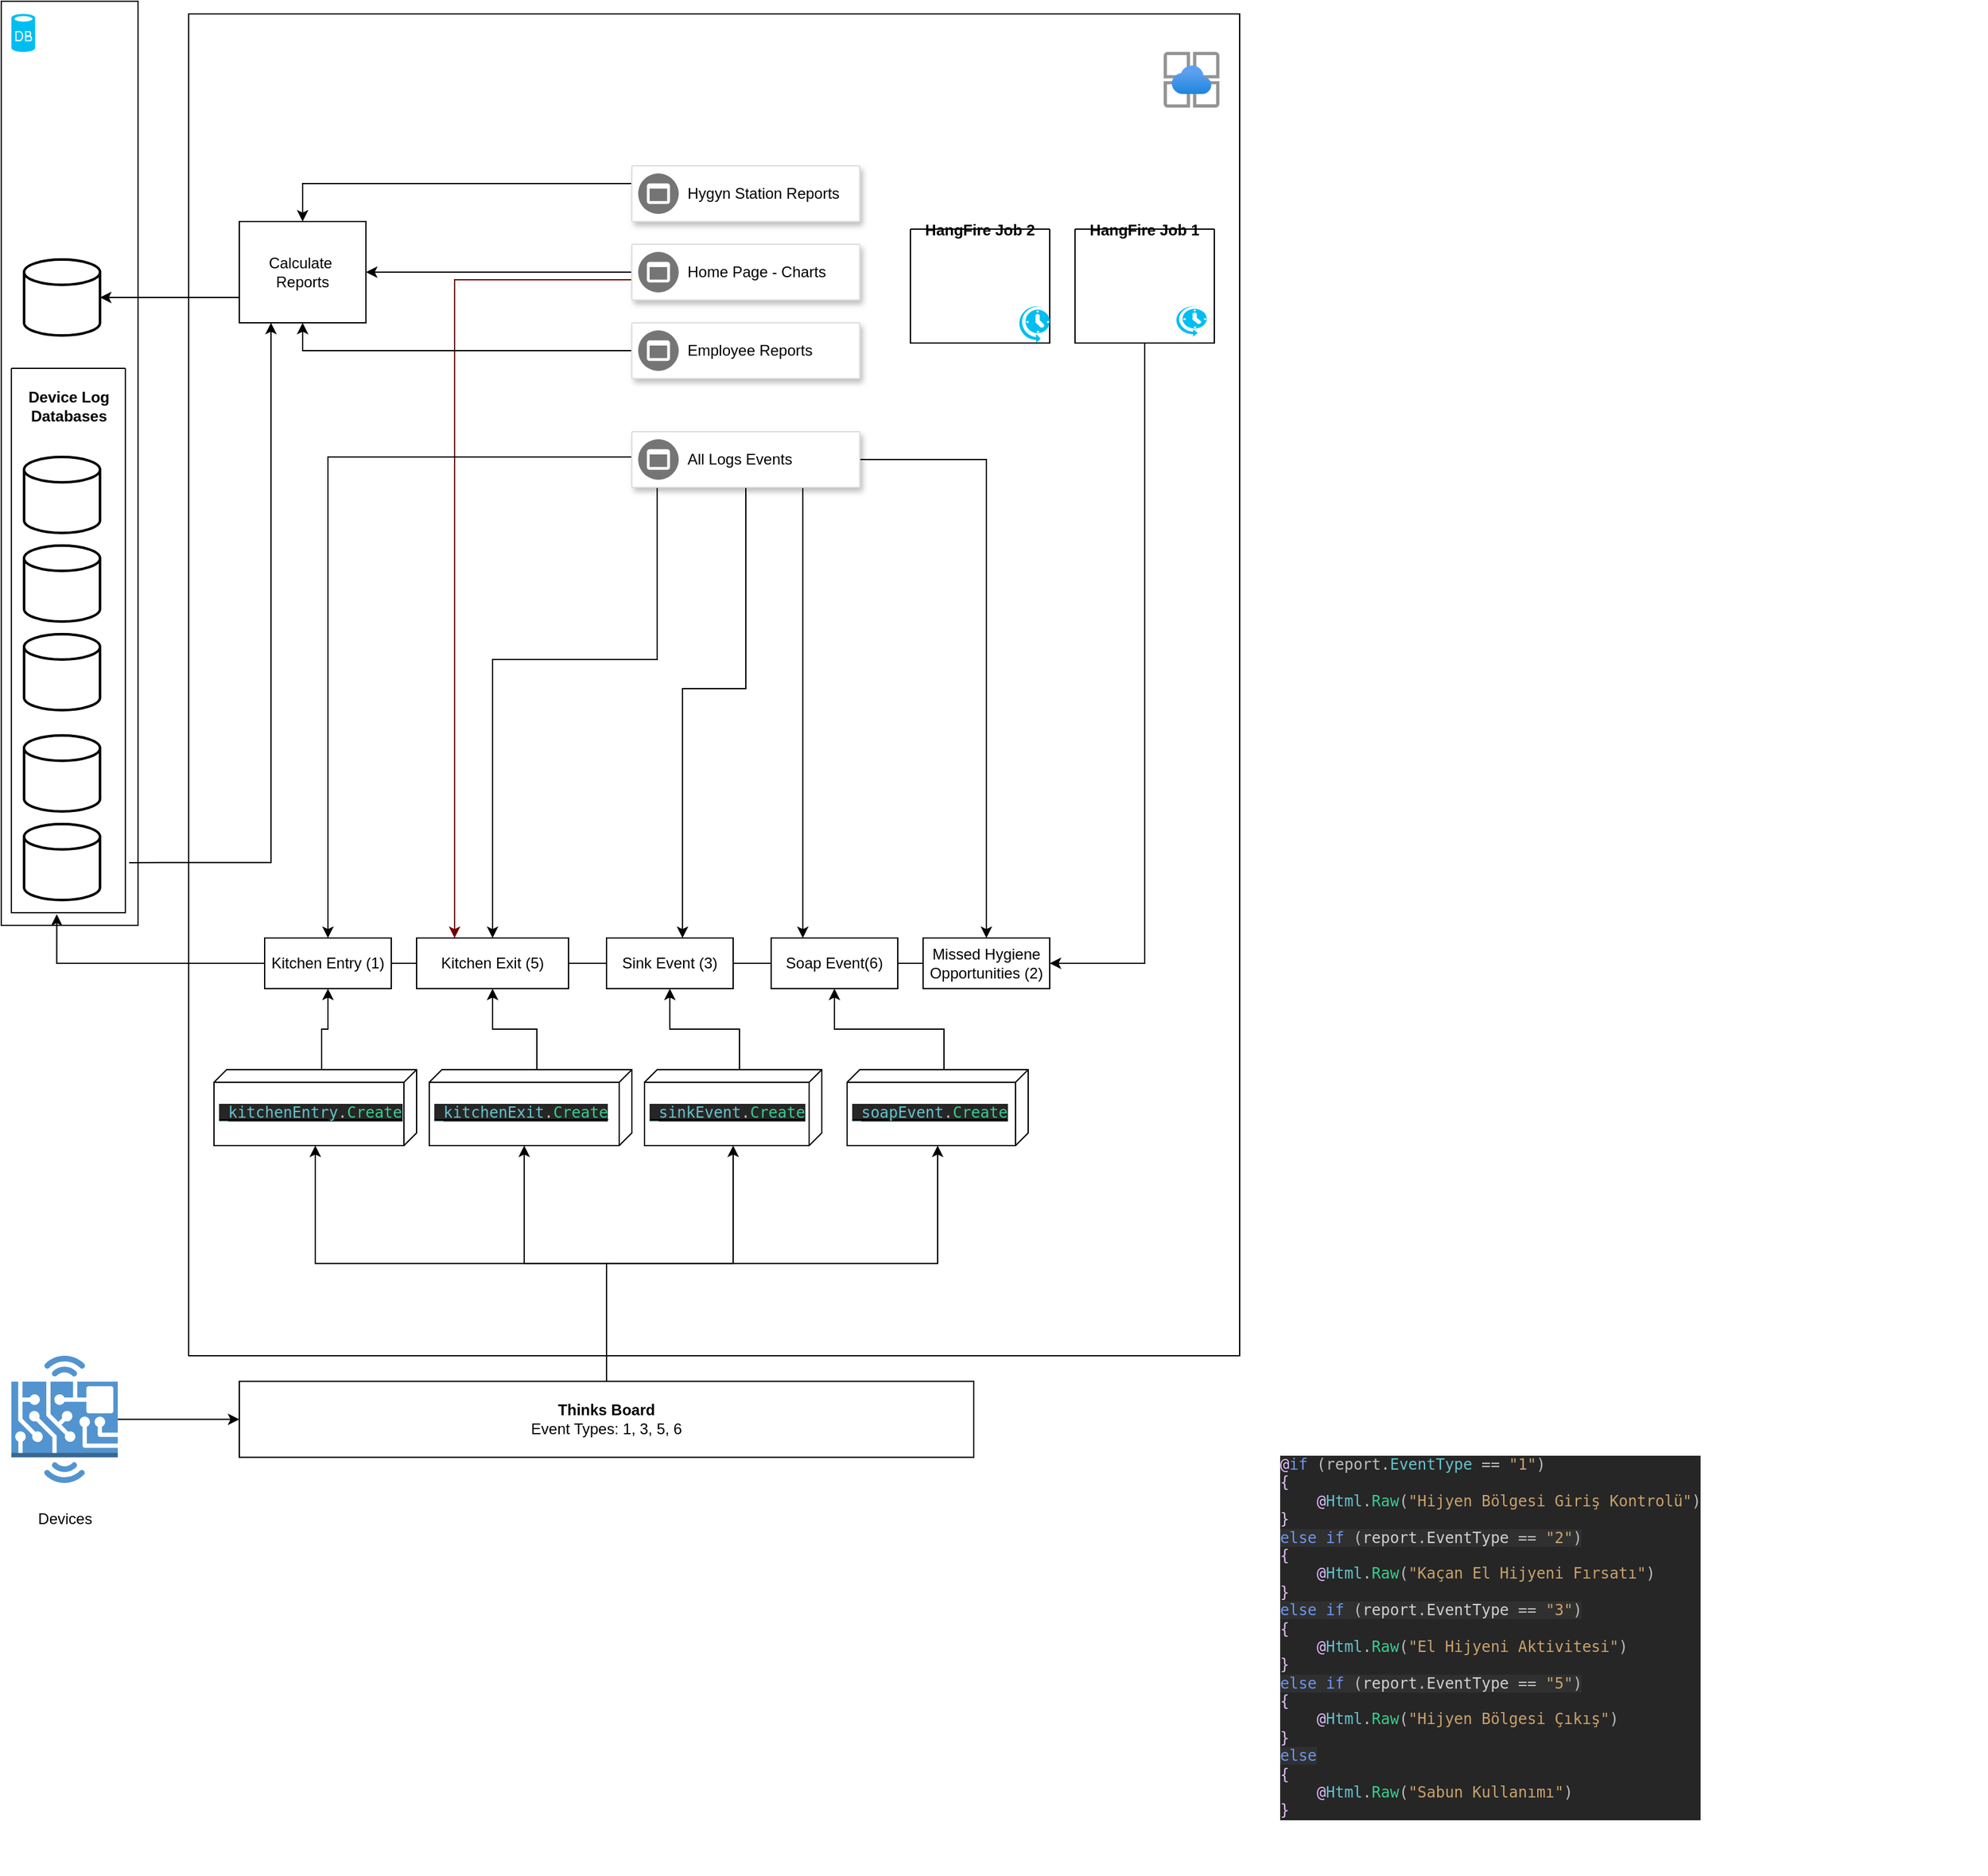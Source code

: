 <mxfile version="20.6.0" type="github">
  <diagram id="wupjATQaynuKS3Yh0xWx" name="Sayfa -1">
    <mxGraphModel dx="2037" dy="2303" grid="1" gridSize="10" guides="1" tooltips="1" connect="1" arrows="1" fold="1" page="1" pageScale="1" pageWidth="827" pageHeight="1169" math="0" shadow="0">
      <root>
        <mxCell id="0" />
        <mxCell id="1" parent="0" />
        <mxCell id="yhUPi2XCXw30jilLTpxJ-73" value="" style="rounded=0;whiteSpace=wrap;html=1;align=left;" vertex="1" parent="1">
          <mxGeometry x="12" y="-320" width="108" height="730" as="geometry" />
        </mxCell>
        <mxCell id="yhUPi2XCXw30jilLTpxJ-60" value="" style="rounded=0;whiteSpace=wrap;html=1;" vertex="1" parent="1">
          <mxGeometry x="160" y="-310" width="830" height="1060" as="geometry" />
        </mxCell>
        <mxCell id="yhUPi2XCXw30jilLTpxJ-1" value="" style="strokeWidth=2;html=1;shape=mxgraph.flowchart.database;whiteSpace=wrap;" vertex="1" parent="1">
          <mxGeometry x="30" y="40" width="60" height="60" as="geometry" />
        </mxCell>
        <mxCell id="yhUPi2XCXw30jilLTpxJ-2" value="" style="strokeWidth=2;html=1;shape=mxgraph.flowchart.database;whiteSpace=wrap;" vertex="1" parent="1">
          <mxGeometry x="30" y="110" width="60" height="60" as="geometry" />
        </mxCell>
        <mxCell id="yhUPi2XCXw30jilLTpxJ-3" value="" style="strokeWidth=2;html=1;shape=mxgraph.flowchart.database;whiteSpace=wrap;" vertex="1" parent="1">
          <mxGeometry x="30" y="180" width="60" height="60" as="geometry" />
        </mxCell>
        <mxCell id="yhUPi2XCXw30jilLTpxJ-4" value="" style="strokeWidth=2;html=1;shape=mxgraph.flowchart.database;whiteSpace=wrap;" vertex="1" parent="1">
          <mxGeometry x="30" y="260" width="60" height="60" as="geometry" />
        </mxCell>
        <mxCell id="yhUPi2XCXw30jilLTpxJ-5" value="" style="strokeWidth=2;html=1;shape=mxgraph.flowchart.database;whiteSpace=wrap;" vertex="1" parent="1">
          <mxGeometry x="30" y="-116" width="60" height="60" as="geometry" />
        </mxCell>
        <mxCell id="yhUPi2XCXw30jilLTpxJ-134" style="edgeStyle=orthogonalEdgeStyle;rounded=0;orthogonalLoop=1;jettySize=auto;html=1;exitX=0;exitY=0.5;exitDx=0;exitDy=0;entryX=0.398;entryY=1.003;entryDx=0;entryDy=0;entryPerimeter=0;" edge="1" parent="1" source="yhUPi2XCXw30jilLTpxJ-8" target="yhUPi2XCXw30jilLTpxJ-147">
          <mxGeometry relative="1" as="geometry">
            <Array as="points">
              <mxPoint x="56" y="440" />
            </Array>
          </mxGeometry>
        </mxCell>
        <mxCell id="yhUPi2XCXw30jilLTpxJ-8" value="Missed Hygiene Opportunities (2)" style="whiteSpace=wrap;html=1;align=center;" vertex="1" parent="1">
          <mxGeometry x="740" y="420" width="100" height="40" as="geometry" />
        </mxCell>
        <mxCell id="yhUPi2XCXw30jilLTpxJ-9" value="Sink Event (3)" style="whiteSpace=wrap;html=1;align=center;" vertex="1" parent="1">
          <mxGeometry x="490" y="420" width="100" height="40" as="geometry" />
        </mxCell>
        <mxCell id="yhUPi2XCXw30jilLTpxJ-10" value="Soap Event(6)" style="whiteSpace=wrap;html=1;align=center;" vertex="1" parent="1">
          <mxGeometry x="620" y="420" width="100" height="40" as="geometry" />
        </mxCell>
        <mxCell id="yhUPi2XCXw30jilLTpxJ-37" style="edgeStyle=orthogonalEdgeStyle;rounded=0;orthogonalLoop=1;jettySize=auto;html=1;entryX=1;entryY=0.5;entryDx=0;entryDy=0;entryPerimeter=0;" edge="1" parent="1" source="yhUPi2XCXw30jilLTpxJ-11" target="yhUPi2XCXw30jilLTpxJ-5">
          <mxGeometry relative="1" as="geometry">
            <Array as="points">
              <mxPoint x="230" y="-86" />
              <mxPoint x="230" y="-86" />
            </Array>
          </mxGeometry>
        </mxCell>
        <mxCell id="yhUPi2XCXw30jilLTpxJ-11" value="Calculate&amp;nbsp; Reports" style="whiteSpace=wrap;html=1;align=center;" vertex="1" parent="1">
          <mxGeometry x="200" y="-146" width="100" height="80" as="geometry" />
        </mxCell>
        <mxCell id="yhUPi2XCXw30jilLTpxJ-49" style="edgeStyle=orthogonalEdgeStyle;rounded=0;orthogonalLoop=1;jettySize=auto;html=1;entryX=1;entryY=0.5;entryDx=0;entryDy=0;" edge="1" parent="1" source="yhUPi2XCXw30jilLTpxJ-12" target="yhUPi2XCXw30jilLTpxJ-11">
          <mxGeometry relative="1" as="geometry">
            <Array as="points">
              <mxPoint x="500" y="-106" />
              <mxPoint x="500" y="-106" />
            </Array>
          </mxGeometry>
        </mxCell>
        <mxCell id="yhUPi2XCXw30jilLTpxJ-50" style="edgeStyle=orthogonalEdgeStyle;rounded=0;orthogonalLoop=1;jettySize=auto;html=1;entryX=0.25;entryY=0;entryDx=0;entryDy=0;fillColor=#a20025;strokeColor=#6F0000;" edge="1" parent="1" source="yhUPi2XCXw30jilLTpxJ-12" target="yhUPi2XCXw30jilLTpxJ-7">
          <mxGeometry relative="1" as="geometry">
            <Array as="points">
              <mxPoint x="370" y="-100" />
            </Array>
          </mxGeometry>
        </mxCell>
        <mxCell id="yhUPi2XCXw30jilLTpxJ-12" value="" style="strokeColor=#dddddd;shadow=1;strokeWidth=1;rounded=1;absoluteArcSize=1;arcSize=2;" vertex="1" parent="1">
          <mxGeometry x="510" y="-128" width="180" height="44" as="geometry" />
        </mxCell>
        <mxCell id="yhUPi2XCXw30jilLTpxJ-13" value="Home Page - Charts&lt;br&gt;" style="sketch=0;dashed=0;connectable=0;html=1;fillColor=#757575;strokeColor=none;shape=mxgraph.gcp2.frontend_platform_services;part=1;labelPosition=right;verticalLabelPosition=middle;align=left;verticalAlign=middle;spacingLeft=5;fontSize=12;" vertex="1" parent="yhUPi2XCXw30jilLTpxJ-12">
          <mxGeometry y="0.5" width="32" height="32" relative="1" as="geometry">
            <mxPoint x="5" y="-16" as="offset" />
          </mxGeometry>
        </mxCell>
        <mxCell id="yhUPi2XCXw30jilLTpxJ-43" style="edgeStyle=orthogonalEdgeStyle;rounded=0;orthogonalLoop=1;jettySize=auto;html=1;exitX=0.5;exitY=1;exitDx=0;exitDy=0;" edge="1" parent="1" source="yhUPi2XCXw30jilLTpxJ-17">
          <mxGeometry relative="1" as="geometry">
            <mxPoint x="550" y="223" as="sourcePoint" />
            <mxPoint x="550" y="420" as="targetPoint" />
            <Array as="points">
              <mxPoint x="600" y="223" />
              <mxPoint x="550" y="223" />
            </Array>
          </mxGeometry>
        </mxCell>
        <mxCell id="yhUPi2XCXw30jilLTpxJ-44" style="edgeStyle=orthogonalEdgeStyle;rounded=0;orthogonalLoop=1;jettySize=auto;html=1;entryX=0.5;entryY=0;entryDx=0;entryDy=0;" edge="1" parent="1" source="yhUPi2XCXw30jilLTpxJ-17" target="yhUPi2XCXw30jilLTpxJ-7">
          <mxGeometry relative="1" as="geometry">
            <Array as="points">
              <mxPoint x="530" y="200" />
              <mxPoint x="400" y="200" />
            </Array>
          </mxGeometry>
        </mxCell>
        <mxCell id="yhUPi2XCXw30jilLTpxJ-45" style="edgeStyle=orthogonalEdgeStyle;rounded=0;orthogonalLoop=1;jettySize=auto;html=1;entryX=0.5;entryY=0;entryDx=0;entryDy=0;exitX=1;exitY=0.5;exitDx=0;exitDy=0;" edge="1" parent="1" source="yhUPi2XCXw30jilLTpxJ-17" target="yhUPi2XCXw30jilLTpxJ-8">
          <mxGeometry relative="1" as="geometry">
            <Array as="points">
              <mxPoint x="790" y="42" />
            </Array>
          </mxGeometry>
        </mxCell>
        <mxCell id="yhUPi2XCXw30jilLTpxJ-46" style="edgeStyle=orthogonalEdgeStyle;rounded=0;orthogonalLoop=1;jettySize=auto;html=1;entryX=0.5;entryY=0;entryDx=0;entryDy=0;exitX=0;exitY=0.5;exitDx=0;exitDy=0;" edge="1" parent="1" source="yhUPi2XCXw30jilLTpxJ-17" target="yhUPi2XCXw30jilLTpxJ-6">
          <mxGeometry relative="1" as="geometry">
            <Array as="points">
              <mxPoint x="510" y="40" />
              <mxPoint x="270" y="40" />
            </Array>
          </mxGeometry>
        </mxCell>
        <mxCell id="yhUPi2XCXw30jilLTpxJ-96" style="edgeStyle=orthogonalEdgeStyle;rounded=0;orthogonalLoop=1;jettySize=auto;html=1;entryX=0.25;entryY=0;entryDx=0;entryDy=0;" edge="1" parent="1" source="yhUPi2XCXw30jilLTpxJ-17" target="yhUPi2XCXw30jilLTpxJ-10">
          <mxGeometry relative="1" as="geometry">
            <Array as="points">
              <mxPoint x="645" y="350" />
              <mxPoint x="645" y="350" />
            </Array>
          </mxGeometry>
        </mxCell>
        <mxCell id="yhUPi2XCXw30jilLTpxJ-17" value="" style="strokeColor=#dddddd;shadow=1;strokeWidth=1;rounded=1;absoluteArcSize=1;arcSize=2;" vertex="1" parent="1">
          <mxGeometry x="510" y="20" width="180" height="44" as="geometry" />
        </mxCell>
        <mxCell id="yhUPi2XCXw30jilLTpxJ-18" value="All Logs Events" style="sketch=0;dashed=0;connectable=0;html=1;fillColor=#757575;strokeColor=none;shape=mxgraph.gcp2.frontend_platform_services;part=1;labelPosition=right;verticalLabelPosition=middle;align=left;verticalAlign=middle;spacingLeft=5;fontSize=12;" vertex="1" parent="yhUPi2XCXw30jilLTpxJ-17">
          <mxGeometry y="0.5" width="32" height="32" relative="1" as="geometry">
            <mxPoint x="5" y="-16" as="offset" />
          </mxGeometry>
        </mxCell>
        <mxCell id="yhUPi2XCXw30jilLTpxJ-48" style="edgeStyle=orthogonalEdgeStyle;rounded=0;orthogonalLoop=1;jettySize=auto;html=1;entryX=0.5;entryY=1;entryDx=0;entryDy=0;" edge="1" parent="1" source="yhUPi2XCXw30jilLTpxJ-19" target="yhUPi2XCXw30jilLTpxJ-11">
          <mxGeometry relative="1" as="geometry">
            <mxPoint x="260" y="-62" as="targetPoint" />
            <Array as="points">
              <mxPoint x="250" y="-44" />
            </Array>
          </mxGeometry>
        </mxCell>
        <mxCell id="yhUPi2XCXw30jilLTpxJ-19" value="" style="strokeColor=#dddddd;shadow=1;strokeWidth=1;rounded=1;absoluteArcSize=1;arcSize=2;" vertex="1" parent="1">
          <mxGeometry x="510" y="-66" width="180" height="44" as="geometry" />
        </mxCell>
        <mxCell id="yhUPi2XCXw30jilLTpxJ-20" value="Employee Reports" style="sketch=0;dashed=0;connectable=0;html=1;fillColor=#757575;strokeColor=none;shape=mxgraph.gcp2.frontend_platform_services;part=1;labelPosition=right;verticalLabelPosition=middle;align=left;verticalAlign=middle;spacingLeft=5;fontSize=12;" vertex="1" parent="yhUPi2XCXw30jilLTpxJ-19">
          <mxGeometry y="0.5" width="32" height="32" relative="1" as="geometry">
            <mxPoint x="5" y="-16" as="offset" />
          </mxGeometry>
        </mxCell>
        <mxCell id="yhUPi2XCXw30jilLTpxJ-30" style="edgeStyle=orthogonalEdgeStyle;rounded=0;orthogonalLoop=1;jettySize=auto;html=1;" edge="1" parent="1" source="yhUPi2XCXw30jilLTpxJ-21" target="yhUPi2XCXw30jilLTpxJ-11">
          <mxGeometry relative="1" as="geometry">
            <Array as="points">
              <mxPoint x="250" y="-176" />
            </Array>
          </mxGeometry>
        </mxCell>
        <mxCell id="yhUPi2XCXw30jilLTpxJ-21" value="" style="strokeColor=#dddddd;shadow=1;strokeWidth=1;rounded=1;absoluteArcSize=1;arcSize=2;" vertex="1" parent="1">
          <mxGeometry x="510" y="-190" width="180" height="44" as="geometry" />
        </mxCell>
        <mxCell id="yhUPi2XCXw30jilLTpxJ-22" value="Hygyn Station Reports" style="sketch=0;dashed=0;connectable=0;html=1;fillColor=#757575;strokeColor=none;shape=mxgraph.gcp2.frontend_platform_services;part=1;labelPosition=right;verticalLabelPosition=middle;align=left;verticalAlign=middle;spacingLeft=5;fontSize=12;" vertex="1" parent="yhUPi2XCXw30jilLTpxJ-21">
          <mxGeometry y="0.5" width="32" height="32" relative="1" as="geometry">
            <mxPoint x="5" y="-16" as="offset" />
          </mxGeometry>
        </mxCell>
        <mxCell id="yhUPi2XCXw30jilLTpxJ-144" style="edgeStyle=orthogonalEdgeStyle;rounded=0;orthogonalLoop=1;jettySize=auto;html=1;entryX=0.25;entryY=1;entryDx=0;entryDy=0;exitX=1.033;exitY=0.908;exitDx=0;exitDy=0;exitPerimeter=0;" edge="1" parent="1" source="yhUPi2XCXw30jilLTpxJ-147" target="yhUPi2XCXw30jilLTpxJ-11">
          <mxGeometry relative="1" as="geometry">
            <mxPoint x="120" y="360" as="sourcePoint" />
          </mxGeometry>
        </mxCell>
        <mxCell id="yhUPi2XCXw30jilLTpxJ-35" value="" style="strokeWidth=2;html=1;shape=mxgraph.flowchart.database;whiteSpace=wrap;" vertex="1" parent="1">
          <mxGeometry x="30" y="330" width="60" height="60" as="geometry" />
        </mxCell>
        <mxCell id="yhUPi2XCXw30jilLTpxJ-53" value="" style="aspect=fixed;html=1;points=[];align=center;image;fontSize=12;image=img/lib/azure2/app_services/App_Service_Environments.svg;" vertex="1" parent="1">
          <mxGeometry x="930" y="-280" width="44" height="44" as="geometry" />
        </mxCell>
        <mxCell id="yhUPi2XCXw30jilLTpxJ-58" value="" style="verticalLabelPosition=bottom;html=1;verticalAlign=top;align=center;strokeColor=none;fillColor=#00BEF2;shape=mxgraph.azure.database;" vertex="1" parent="1">
          <mxGeometry x="20" y="-310" width="18.75" height="30" as="geometry" />
        </mxCell>
        <mxCell id="yhUPi2XCXw30jilLTpxJ-69" style="edgeStyle=orthogonalEdgeStyle;rounded=0;orthogonalLoop=1;jettySize=auto;html=1;entryX=0;entryY=0.5;entryDx=0;entryDy=0;" edge="1" parent="1" source="yhUPi2XCXw30jilLTpxJ-59" target="yhUPi2XCXw30jilLTpxJ-68">
          <mxGeometry relative="1" as="geometry" />
        </mxCell>
        <mxCell id="yhUPi2XCXw30jilLTpxJ-59" value="&lt;br&gt;Devices&lt;br&gt;" style="outlineConnect=0;dashed=0;verticalLabelPosition=bottom;verticalAlign=top;align=center;html=1;shape=mxgraph.aws3.hardware_board;fillColor=#5294CF;gradientColor=none;" vertex="1" parent="1">
          <mxGeometry x="20" y="750" width="84" height="100.5" as="geometry" />
        </mxCell>
        <mxCell id="yhUPi2XCXw30jilLTpxJ-111" style="edgeStyle=orthogonalEdgeStyle;rounded=0;orthogonalLoop=1;jettySize=auto;html=1;exitX=0;exitY=0;exitDx=0;exitDy=75;exitPerimeter=0;entryX=0.5;entryY=1;entryDx=0;entryDy=0;" edge="1" parent="1" source="yhUPi2XCXw30jilLTpxJ-61" target="yhUPi2XCXw30jilLTpxJ-6">
          <mxGeometry relative="1" as="geometry" />
        </mxCell>
        <mxCell id="yhUPi2XCXw30jilLTpxJ-61" value="&lt;pre style=&quot;background-color:#262626;color:#d0d0d0;font-family:&#39;Menlo-Regular&#39;,monospace;font-size:9.0pt;&quot;&gt;&lt;span style=&quot;color:#66c3cc;&quot;&gt;_kitchenEntry&lt;/span&gt;&lt;span style=&quot;color:#bdbdbd;&quot;&gt;.&lt;/span&gt;&lt;span style=&quot;color:#39cc8f;&quot;&gt;Create&lt;/span&gt;&lt;/pre&gt;" style="verticalAlign=top;align=left;spacingTop=8;spacingLeft=2;spacingRight=12;shape=cube;size=10;direction=south;fontStyle=4;html=1;" vertex="1" parent="1">
          <mxGeometry x="180" y="524" width="160" height="60" as="geometry" />
        </mxCell>
        <mxCell id="yhUPi2XCXw30jilLTpxJ-113" style="edgeStyle=orthogonalEdgeStyle;rounded=0;orthogonalLoop=1;jettySize=auto;html=1;exitX=0;exitY=0;exitDx=0;exitDy=65;exitPerimeter=0;entryX=0.5;entryY=1;entryDx=0;entryDy=0;" edge="1" parent="1" source="yhUPi2XCXw30jilLTpxJ-63" target="yhUPi2XCXw30jilLTpxJ-9">
          <mxGeometry relative="1" as="geometry" />
        </mxCell>
        <mxCell id="yhUPi2XCXw30jilLTpxJ-63" value="&lt;pre style=&quot;background-color:#262626;color:#d0d0d0;font-family:&#39;Menlo-Regular&#39;,monospace;font-size:9.0pt;&quot;&gt;&lt;pre style=&quot;font-family: Menlo-Regular, monospace; font-size: 9pt;&quot;&gt;&lt;span style=&quot;color:#66c3cc;&quot;&gt;_sinkEvent&lt;/span&gt;&lt;span style=&quot;color:#bdbdbd;&quot;&gt;.&lt;/span&gt;&lt;span style=&quot;color:#39cc8f;&quot;&gt;Create&lt;/span&gt;&lt;/pre&gt;&lt;/pre&gt;" style="verticalAlign=top;align=left;spacingTop=8;spacingLeft=2;spacingRight=12;shape=cube;size=10;direction=south;fontStyle=4;html=1;" vertex="1" parent="1">
          <mxGeometry x="520" y="524" width="140" height="60" as="geometry" />
        </mxCell>
        <mxCell id="yhUPi2XCXw30jilLTpxJ-112" style="edgeStyle=orthogonalEdgeStyle;rounded=0;orthogonalLoop=1;jettySize=auto;html=1;exitX=0;exitY=0;exitDx=0;exitDy=75;exitPerimeter=0;entryX=0.5;entryY=1;entryDx=0;entryDy=0;" edge="1" parent="1" source="yhUPi2XCXw30jilLTpxJ-64" target="yhUPi2XCXw30jilLTpxJ-7">
          <mxGeometry relative="1" as="geometry" />
        </mxCell>
        <mxCell id="yhUPi2XCXw30jilLTpxJ-64" value="&lt;pre style=&quot;background-color:#262626;color:#d0d0d0;font-family:&#39;Menlo-Regular&#39;,monospace;font-size:9.0pt;&quot;&gt;&lt;pre style=&quot;font-family: Menlo-Regular, monospace; font-size: 9pt;&quot;&gt;&lt;span style=&quot;color:#66c3cc;&quot;&gt;_kitchenExit&lt;/span&gt;&lt;span style=&quot;color:#bdbdbd;&quot;&gt;.&lt;/span&gt;&lt;span style=&quot;color:#39cc8f;&quot;&gt;Create&lt;/span&gt;&lt;/pre&gt;&lt;/pre&gt;" style="verticalAlign=top;align=left;spacingTop=8;spacingLeft=2;spacingRight=12;shape=cube;size=10;direction=south;fontStyle=4;html=1;" vertex="1" parent="1">
          <mxGeometry x="350" y="524" width="160" height="60" as="geometry" />
        </mxCell>
        <mxCell id="yhUPi2XCXw30jilLTpxJ-114" style="edgeStyle=orthogonalEdgeStyle;rounded=0;orthogonalLoop=1;jettySize=auto;html=1;exitX=0;exitY=0;exitDx=0;exitDy=66.5;exitPerimeter=0;" edge="1" parent="1" source="yhUPi2XCXw30jilLTpxJ-65" target="yhUPi2XCXw30jilLTpxJ-10">
          <mxGeometry relative="1" as="geometry" />
        </mxCell>
        <mxCell id="yhUPi2XCXw30jilLTpxJ-65" value="&lt;pre style=&quot;background-color:#262626;color:#d0d0d0;font-family:&#39;Menlo-Regular&#39;,monospace;font-size:9.0pt;&quot;&gt;&lt;pre style=&quot;font-family: Menlo-Regular, monospace; font-size: 9pt;&quot;&gt;&lt;span style=&quot;color:#66c3cc;&quot;&gt;_soapEvent&lt;/span&gt;&lt;span style=&quot;color:#bdbdbd;&quot;&gt;.&lt;/span&gt;&lt;span style=&quot;color:#39cc8f;&quot;&gt;Create&lt;/span&gt;&lt;/pre&gt;&lt;/pre&gt;" style="verticalAlign=top;align=left;spacingTop=8;spacingLeft=2;spacingRight=12;shape=cube;size=10;direction=south;fontStyle=4;html=1;" vertex="1" parent="1">
          <mxGeometry x="680" y="524" width="143" height="60" as="geometry" />
        </mxCell>
        <mxCell id="yhUPi2XCXw30jilLTpxJ-70" style="edgeStyle=orthogonalEdgeStyle;rounded=0;orthogonalLoop=1;jettySize=auto;html=1;" edge="1" parent="1" source="yhUPi2XCXw30jilLTpxJ-68" target="yhUPi2XCXw30jilLTpxJ-61">
          <mxGeometry relative="1" as="geometry" />
        </mxCell>
        <mxCell id="yhUPi2XCXw30jilLTpxJ-75" style="edgeStyle=orthogonalEdgeStyle;rounded=0;orthogonalLoop=1;jettySize=auto;html=1;" edge="1" parent="1" source="yhUPi2XCXw30jilLTpxJ-68" target="yhUPi2XCXw30jilLTpxJ-63">
          <mxGeometry relative="1" as="geometry" />
        </mxCell>
        <mxCell id="yhUPi2XCXw30jilLTpxJ-76" style="edgeStyle=orthogonalEdgeStyle;rounded=0;orthogonalLoop=1;jettySize=auto;html=1;entryX=0;entryY=0;entryDx=60;entryDy=85;entryPerimeter=0;" edge="1" parent="1" source="yhUPi2XCXw30jilLTpxJ-68" target="yhUPi2XCXw30jilLTpxJ-64">
          <mxGeometry relative="1" as="geometry" />
        </mxCell>
        <mxCell id="yhUPi2XCXw30jilLTpxJ-77" style="edgeStyle=orthogonalEdgeStyle;rounded=0;orthogonalLoop=1;jettySize=auto;html=1;" edge="1" parent="1" source="yhUPi2XCXw30jilLTpxJ-68" target="yhUPi2XCXw30jilLTpxJ-65">
          <mxGeometry relative="1" as="geometry" />
        </mxCell>
        <mxCell id="yhUPi2XCXw30jilLTpxJ-68" value="&lt;b&gt;Thinks Board&lt;/b&gt;&lt;br&gt;Event Types: 1, 3, 5, 6" style="rounded=0;whiteSpace=wrap;html=1;" vertex="1" parent="1">
          <mxGeometry x="200" y="770.25" width="580" height="60" as="geometry" />
        </mxCell>
        <mxCell id="yhUPi2XCXw30jilLTpxJ-115" style="edgeStyle=orthogonalEdgeStyle;rounded=0;orthogonalLoop=1;jettySize=auto;html=1;exitX=0.5;exitY=1;exitDx=0;exitDy=0;entryX=1;entryY=0.5;entryDx=0;entryDy=0;" edge="1" parent="1" source="yhUPi2XCXw30jilLTpxJ-84" target="yhUPi2XCXw30jilLTpxJ-8">
          <mxGeometry relative="1" as="geometry" />
        </mxCell>
        <mxCell id="yhUPi2XCXw30jilLTpxJ-82" value="HangFire Job 2" style="swimlane;startSize=0;" vertex="1" parent="1">
          <mxGeometry x="730" y="-140" width="110" height="90" as="geometry">
            <mxRectangle x="510" y="250" width="50" height="40" as="alternateBounds" />
          </mxGeometry>
        </mxCell>
        <mxCell id="yhUPi2XCXw30jilLTpxJ-81" value="" style="verticalLabelPosition=bottom;html=1;verticalAlign=top;align=center;strokeColor=none;fillColor=#00BEF2;shape=mxgraph.azure.scheduler;pointerEvents=1;" vertex="1" parent="yhUPi2XCXw30jilLTpxJ-82">
          <mxGeometry x="85" y="60" width="25" height="30" as="geometry" />
        </mxCell>
        <mxCell id="yhUPi2XCXw30jilLTpxJ-84" value="HangFire Job 1" style="swimlane;startSize=0;" vertex="1" parent="1">
          <mxGeometry x="860" y="-140" width="110" height="90" as="geometry">
            <mxRectangle x="510" y="250" width="50" height="40" as="alternateBounds" />
          </mxGeometry>
        </mxCell>
        <mxCell id="yhUPi2XCXw30jilLTpxJ-85" value="" style="verticalLabelPosition=bottom;html=1;verticalAlign=top;align=center;strokeColor=none;fillColor=#00BEF2;shape=mxgraph.azure.scheduler;pointerEvents=1;" vertex="1" parent="yhUPi2XCXw30jilLTpxJ-84">
          <mxGeometry x="79" y="60" width="25" height="25" as="geometry" />
        </mxCell>
        <mxCell id="yhUPi2XCXw30jilLTpxJ-7" value="Kitchen Exit (5)" style="whiteSpace=wrap;html=1;align=center;" vertex="1" parent="1">
          <mxGeometry x="340" y="420" width="120" height="40" as="geometry" />
        </mxCell>
        <mxCell id="yhUPi2XCXw30jilLTpxJ-6" value="Kitchen Entry (1)" style="whiteSpace=wrap;html=1;align=center;" vertex="1" parent="1">
          <mxGeometry x="220" y="420" width="100" height="40" as="geometry" />
        </mxCell>
        <mxCell id="yhUPi2XCXw30jilLTpxJ-135" value="&lt;pre style=&quot;background-color:#262626;color:#d0d0d0;font-family:&#39;Menlo-Regular&#39;,monospace;font-size:9.0pt;&quot;&gt;&lt;span style=&quot;color:#e1bfff;&quot;&gt;@&lt;/span&gt;&lt;span style=&quot;color:#6c95eb;&quot;&gt;if &lt;/span&gt;&lt;span style=&quot;color:#bdbdbd;&quot;&gt;(report.&lt;/span&gt;&lt;span style=&quot;color:#66c3cc;&quot;&gt;EventType &lt;/span&gt;&lt;span style=&quot;color:#bdbdbd;&quot;&gt;== &lt;/span&gt;&lt;span style=&quot;color:#c9a26d;&quot;&gt;&quot;1&quot;&lt;/span&gt;&lt;span style=&quot;color:#bdbdbd;&quot;&gt;)&lt;br&gt;&lt;/span&gt;&lt;span style=&quot;color:#e1bfff;&quot;&gt;{&lt;br&gt;&lt;/span&gt;&lt;span style=&quot;color:#e1bfff;&quot;&gt;    @&lt;/span&gt;&lt;span style=&quot;color:#66c3cc;&quot;&gt;Html&lt;/span&gt;&lt;span style=&quot;color:#bdbdbd;&quot;&gt;.&lt;/span&gt;&lt;span style=&quot;color:#39cc8f;&quot;&gt;Raw&lt;/span&gt;&lt;span style=&quot;color:#bdbdbd;&quot;&gt;(&lt;/span&gt;&lt;span style=&quot;color:#c9a26d;&quot;&gt;&quot;Hijyen Bölgesi Giriş Kontrolü&quot;&lt;/span&gt;&lt;span style=&quot;color:#bdbdbd;&quot;&gt;)&lt;br&gt;&lt;/span&gt;&lt;span style=&quot;color:#e1bfff;&quot;&gt;}&lt;br&gt;&lt;/span&gt;&lt;span style=&quot;color:#6c95eb;background-color:#303030;&quot;&gt;else if &lt;/span&gt;&lt;span style=&quot;color:#bdbdbd;background-color:#303030;&quot;&gt;(&lt;/span&gt;&lt;span style=&quot;background-color:#303030;&quot;&gt;report&lt;/span&gt;&lt;span style=&quot;color:#bdbdbd;background-color:#303030;&quot;&gt;.&lt;/span&gt;&lt;span style=&quot;background-color:#303030;&quot;&gt;EventType &lt;/span&gt;&lt;span style=&quot;color:#bdbdbd;background-color:#303030;&quot;&gt;== &lt;/span&gt;&lt;span style=&quot;color:#c9a26d;background-color:#303030;&quot;&gt;&quot;2&quot;&lt;/span&gt;&lt;span style=&quot;color:#bdbdbd;background-color:#303030;&quot;&gt;)&lt;/span&gt;&lt;span style=&quot;color:#bdbdbd;&quot;&gt;&lt;br&gt;&lt;/span&gt;&lt;span style=&quot;color:#e1bfff;&quot;&gt;{&lt;br&gt;&lt;/span&gt;&lt;span style=&quot;color:#e1bfff;&quot;&gt;    @&lt;/span&gt;&lt;span style=&quot;color:#66c3cc;&quot;&gt;Html&lt;/span&gt;&lt;span style=&quot;color:#bdbdbd;&quot;&gt;.&lt;/span&gt;&lt;span style=&quot;color:#39cc8f;&quot;&gt;Raw&lt;/span&gt;&lt;span style=&quot;color:#bdbdbd;&quot;&gt;(&lt;/span&gt;&lt;span style=&quot;color:#c9a26d;&quot;&gt;&quot;Kaçan El Hijyeni Fırsatı&quot;&lt;/span&gt;&lt;span style=&quot;color:#bdbdbd;&quot;&gt;)&lt;br&gt;&lt;/span&gt;&lt;span style=&quot;color:#e1bfff;&quot;&gt;}&lt;br&gt;&lt;/span&gt;&lt;span style=&quot;color:#6c95eb;background-color:#303030;&quot;&gt;else if &lt;/span&gt;&lt;span style=&quot;color:#bdbdbd;background-color:#303030;&quot;&gt;(&lt;/span&gt;&lt;span style=&quot;background-color:#303030;&quot;&gt;report&lt;/span&gt;&lt;span style=&quot;color:#bdbdbd;background-color:#303030;&quot;&gt;.&lt;/span&gt;&lt;span style=&quot;background-color:#303030;&quot;&gt;EventType &lt;/span&gt;&lt;span style=&quot;color:#bdbdbd;background-color:#303030;&quot;&gt;== &lt;/span&gt;&lt;span style=&quot;color:#c9a26d;background-color:#303030;&quot;&gt;&quot;3&quot;&lt;/span&gt;&lt;span style=&quot;color:#bdbdbd;background-color:#303030;&quot;&gt;)&lt;/span&gt;&lt;span style=&quot;color:#bdbdbd;&quot;&gt;&lt;br&gt;&lt;/span&gt;&lt;span style=&quot;color:#e1bfff;&quot;&gt;{&lt;br&gt;&lt;/span&gt;&lt;span style=&quot;color:#e1bfff;&quot;&gt;    @&lt;/span&gt;&lt;span style=&quot;color:#66c3cc;&quot;&gt;Html&lt;/span&gt;&lt;span style=&quot;color:#bdbdbd;&quot;&gt;.&lt;/span&gt;&lt;span style=&quot;color:#39cc8f;&quot;&gt;Raw&lt;/span&gt;&lt;span style=&quot;color:#bdbdbd;&quot;&gt;(&lt;/span&gt;&lt;span style=&quot;color:#c9a26d;&quot;&gt;&quot;El Hijyeni Aktivitesi&quot;&lt;/span&gt;&lt;span style=&quot;color:#bdbdbd;&quot;&gt;)&lt;br&gt;&lt;/span&gt;&lt;span style=&quot;color:#e1bfff;&quot;&gt;}&lt;br&gt;&lt;/span&gt;&lt;span style=&quot;color:#6c95eb;background-color:#303030;&quot;&gt;else if &lt;/span&gt;&lt;span style=&quot;color:#bdbdbd;background-color:#303030;&quot;&gt;(&lt;/span&gt;&lt;span style=&quot;background-color:#303030;&quot;&gt;report&lt;/span&gt;&lt;span style=&quot;color:#bdbdbd;background-color:#303030;&quot;&gt;.&lt;/span&gt;&lt;span style=&quot;background-color:#303030;&quot;&gt;EventType &lt;/span&gt;&lt;span style=&quot;color:#bdbdbd;background-color:#303030;&quot;&gt;== &lt;/span&gt;&lt;span style=&quot;color:#c9a26d;background-color:#303030;&quot;&gt;&quot;5&quot;&lt;/span&gt;&lt;span style=&quot;color:#bdbdbd;background-color:#303030;&quot;&gt;)&lt;/span&gt;&lt;span style=&quot;color:#bdbdbd;&quot;&gt;&lt;br&gt;&lt;/span&gt;&lt;span style=&quot;color:#e1bfff;&quot;&gt;{&lt;br&gt;&lt;/span&gt;&lt;span style=&quot;color:#e1bfff;&quot;&gt;    @&lt;/span&gt;&lt;span style=&quot;color:#66c3cc;&quot;&gt;Html&lt;/span&gt;&lt;span style=&quot;color:#bdbdbd;&quot;&gt;.&lt;/span&gt;&lt;span style=&quot;color:#39cc8f;&quot;&gt;Raw&lt;/span&gt;&lt;span style=&quot;color:#bdbdbd;&quot;&gt;(&lt;/span&gt;&lt;span style=&quot;color:#c9a26d;&quot;&gt;&quot;Hijyen Bölgesi Çıkış&quot;&lt;/span&gt;&lt;span style=&quot;color:#bdbdbd;&quot;&gt;)&lt;br&gt;&lt;/span&gt;&lt;span style=&quot;color:#e1bfff;&quot;&gt;}&lt;br&gt;&lt;/span&gt;&lt;span style=&quot;color:#6c95eb;background-color:#303030;&quot;&gt;else&lt;/span&gt;&lt;span style=&quot;color:#6c95eb;&quot;&gt;&lt;br&gt;&lt;/span&gt;&lt;span style=&quot;color:#e1bfff;&quot;&gt;{&lt;br&gt;&lt;/span&gt;&lt;span style=&quot;color:#e1bfff;&quot;&gt;    @&lt;/span&gt;&lt;span style=&quot;color:#66c3cc;&quot;&gt;Html&lt;/span&gt;&lt;span style=&quot;color:#bdbdbd;&quot;&gt;.&lt;/span&gt;&lt;span style=&quot;color:#39cc8f;&quot;&gt;Raw&lt;/span&gt;&lt;span style=&quot;color:#bdbdbd;&quot;&gt;(&lt;/span&gt;&lt;span style=&quot;color:#c9a26d;&quot;&gt;&quot;Sabun Kullanımı&quot;&lt;/span&gt;&lt;span style=&quot;color:#bdbdbd;&quot;&gt;)&lt;br&gt;&lt;/span&gt;&lt;span style=&quot;color:#e1bfff;&quot;&gt;}&lt;/span&gt;&lt;/pre&gt;" style="text;whiteSpace=wrap;html=1;" vertex="1" parent="1">
          <mxGeometry x="1020" y="810" width="560" height="350" as="geometry" />
        </mxCell>
        <mxCell id="yhUPi2XCXw30jilLTpxJ-147" value="" style="swimlane;startSize=0;" vertex="1" parent="1">
          <mxGeometry x="20" y="-30" width="90" height="430" as="geometry" />
        </mxCell>
        <mxCell id="yhUPi2XCXw30jilLTpxJ-150" value="&lt;span style=&quot;&quot;&gt;Device Log &lt;br&gt;Databases&lt;/span&gt;" style="text;html=1;align=center;verticalAlign=middle;resizable=0;points=[];autosize=1;strokeColor=none;fillColor=none;fontStyle=1" vertex="1" parent="1">
          <mxGeometry x="20" y="-20" width="90" height="40" as="geometry" />
        </mxCell>
      </root>
    </mxGraphModel>
  </diagram>
</mxfile>
